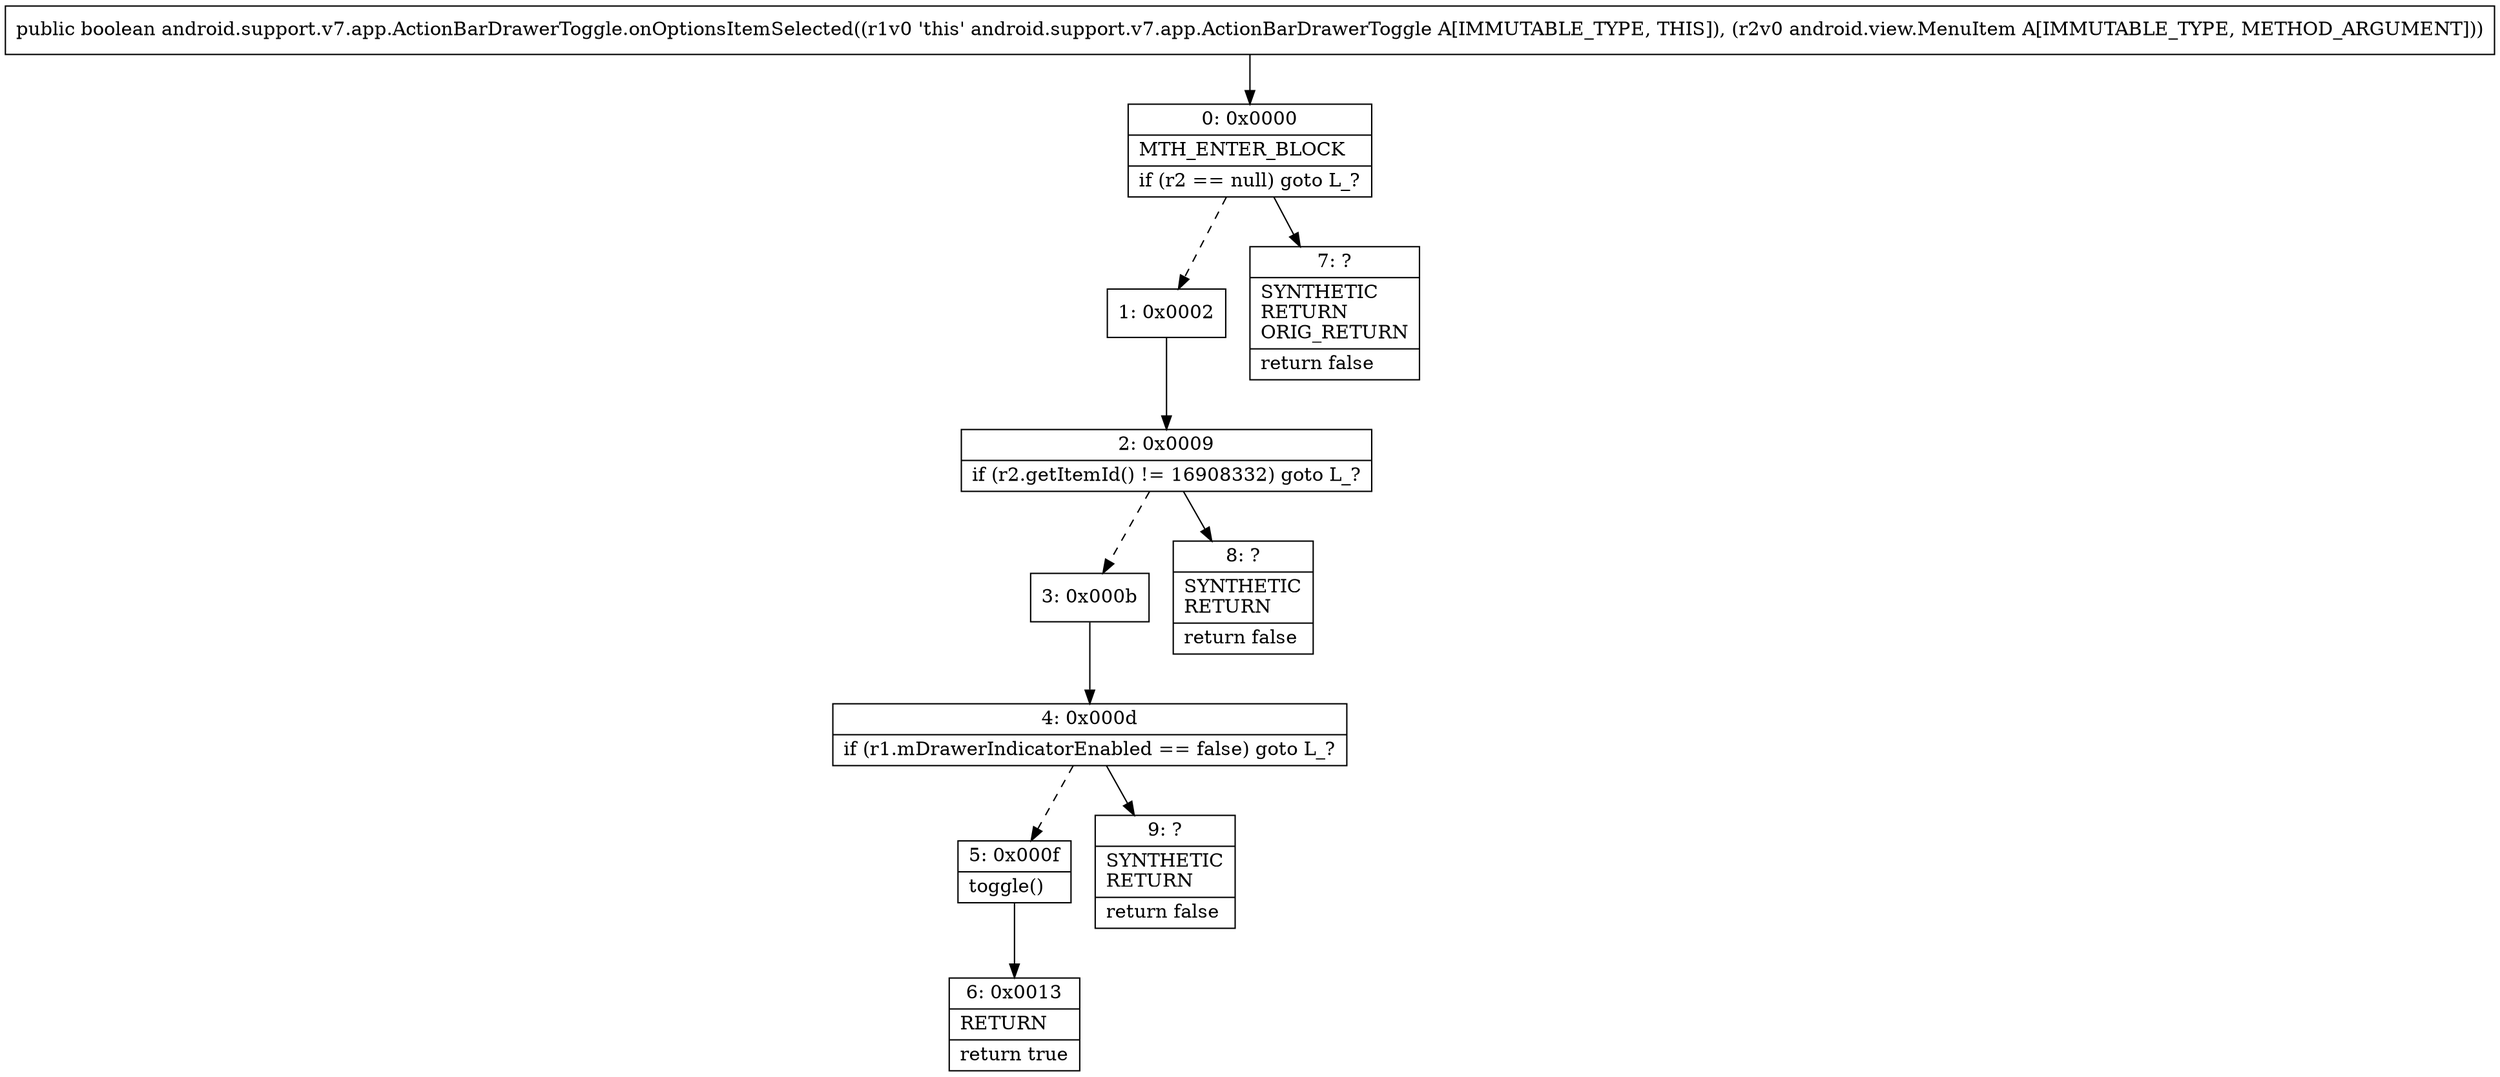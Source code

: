 digraph "CFG forandroid.support.v7.app.ActionBarDrawerToggle.onOptionsItemSelected(Landroid\/view\/MenuItem;)Z" {
Node_0 [shape=record,label="{0\:\ 0x0000|MTH_ENTER_BLOCK\l|if (r2 == null) goto L_?\l}"];
Node_1 [shape=record,label="{1\:\ 0x0002}"];
Node_2 [shape=record,label="{2\:\ 0x0009|if (r2.getItemId() != 16908332) goto L_?\l}"];
Node_3 [shape=record,label="{3\:\ 0x000b}"];
Node_4 [shape=record,label="{4\:\ 0x000d|if (r1.mDrawerIndicatorEnabled == false) goto L_?\l}"];
Node_5 [shape=record,label="{5\:\ 0x000f|toggle()\l}"];
Node_6 [shape=record,label="{6\:\ 0x0013|RETURN\l|return true\l}"];
Node_7 [shape=record,label="{7\:\ ?|SYNTHETIC\lRETURN\lORIG_RETURN\l|return false\l}"];
Node_8 [shape=record,label="{8\:\ ?|SYNTHETIC\lRETURN\l|return false\l}"];
Node_9 [shape=record,label="{9\:\ ?|SYNTHETIC\lRETURN\l|return false\l}"];
MethodNode[shape=record,label="{public boolean android.support.v7.app.ActionBarDrawerToggle.onOptionsItemSelected((r1v0 'this' android.support.v7.app.ActionBarDrawerToggle A[IMMUTABLE_TYPE, THIS]), (r2v0 android.view.MenuItem A[IMMUTABLE_TYPE, METHOD_ARGUMENT])) }"];
MethodNode -> Node_0;
Node_0 -> Node_1[style=dashed];
Node_0 -> Node_7;
Node_1 -> Node_2;
Node_2 -> Node_3[style=dashed];
Node_2 -> Node_8;
Node_3 -> Node_4;
Node_4 -> Node_5[style=dashed];
Node_4 -> Node_9;
Node_5 -> Node_6;
}

